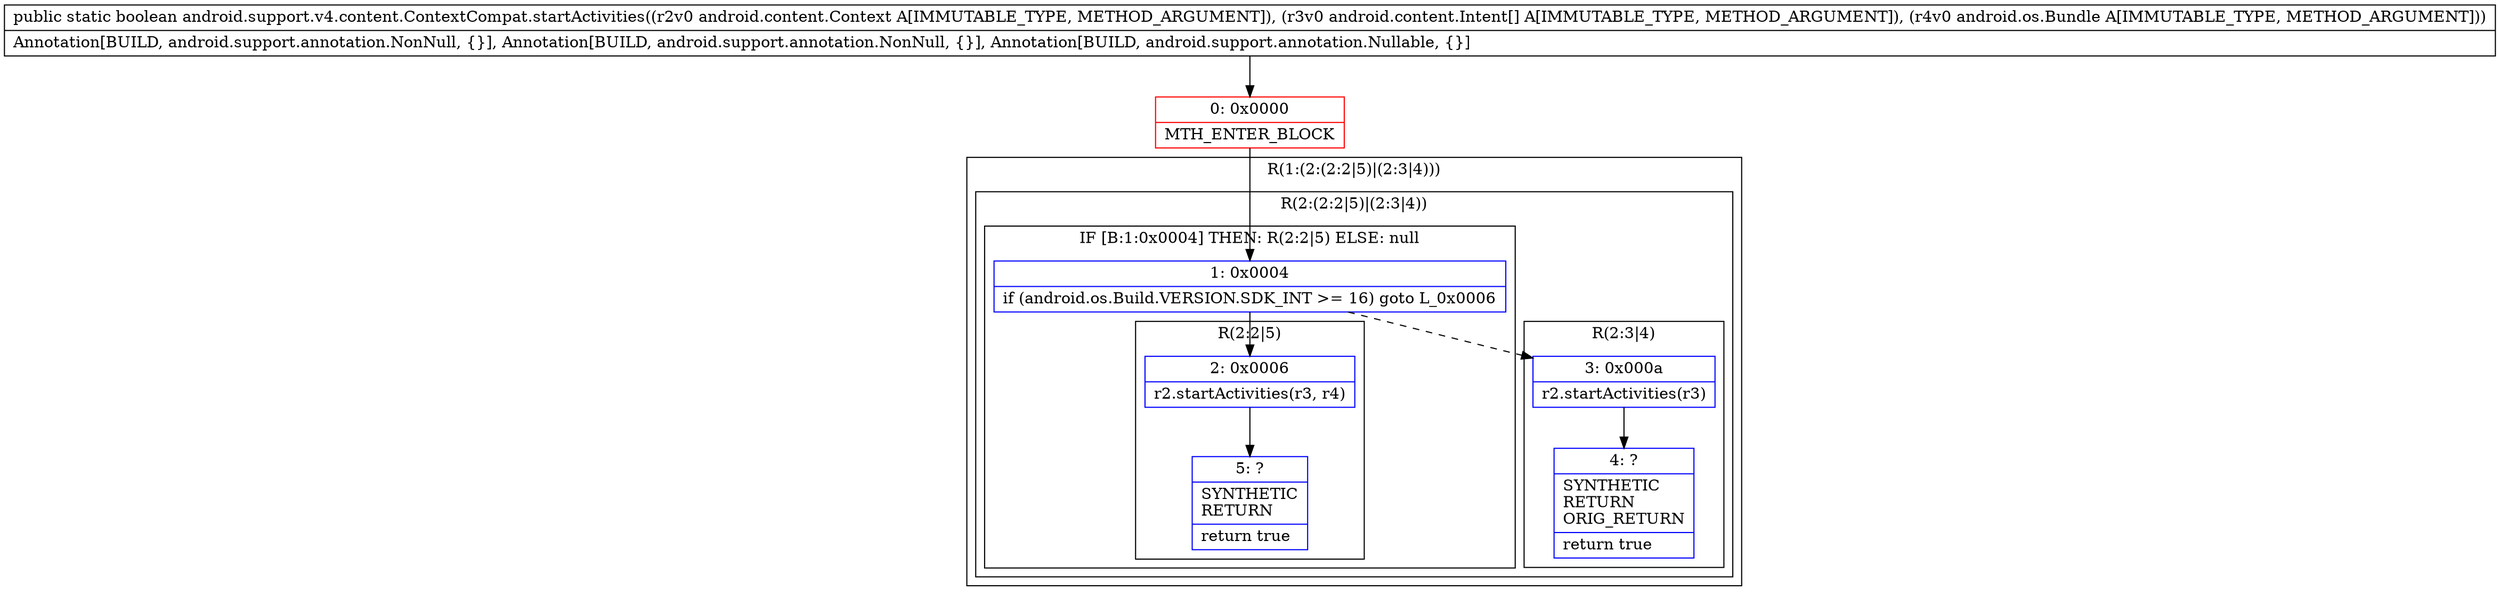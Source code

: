 digraph "CFG forandroid.support.v4.content.ContextCompat.startActivities(Landroid\/content\/Context;[Landroid\/content\/Intent;Landroid\/os\/Bundle;)Z" {
subgraph cluster_Region_1099673347 {
label = "R(1:(2:(2:2|5)|(2:3|4)))";
node [shape=record,color=blue];
subgraph cluster_Region_366093225 {
label = "R(2:(2:2|5)|(2:3|4))";
node [shape=record,color=blue];
subgraph cluster_IfRegion_346099062 {
label = "IF [B:1:0x0004] THEN: R(2:2|5) ELSE: null";
node [shape=record,color=blue];
Node_1 [shape=record,label="{1\:\ 0x0004|if (android.os.Build.VERSION.SDK_INT \>= 16) goto L_0x0006\l}"];
subgraph cluster_Region_270583446 {
label = "R(2:2|5)";
node [shape=record,color=blue];
Node_2 [shape=record,label="{2\:\ 0x0006|r2.startActivities(r3, r4)\l}"];
Node_5 [shape=record,label="{5\:\ ?|SYNTHETIC\lRETURN\l|return true\l}"];
}
}
subgraph cluster_Region_214929446 {
label = "R(2:3|4)";
node [shape=record,color=blue];
Node_3 [shape=record,label="{3\:\ 0x000a|r2.startActivities(r3)\l}"];
Node_4 [shape=record,label="{4\:\ ?|SYNTHETIC\lRETURN\lORIG_RETURN\l|return true\l}"];
}
}
}
Node_0 [shape=record,color=red,label="{0\:\ 0x0000|MTH_ENTER_BLOCK\l}"];
MethodNode[shape=record,label="{public static boolean android.support.v4.content.ContextCompat.startActivities((r2v0 android.content.Context A[IMMUTABLE_TYPE, METHOD_ARGUMENT]), (r3v0 android.content.Intent[] A[IMMUTABLE_TYPE, METHOD_ARGUMENT]), (r4v0 android.os.Bundle A[IMMUTABLE_TYPE, METHOD_ARGUMENT]))  | Annotation[BUILD, android.support.annotation.NonNull, \{\}], Annotation[BUILD, android.support.annotation.NonNull, \{\}], Annotation[BUILD, android.support.annotation.Nullable, \{\}]\l}"];
MethodNode -> Node_0;
Node_1 -> Node_2;
Node_1 -> Node_3[style=dashed];
Node_2 -> Node_5;
Node_3 -> Node_4;
Node_0 -> Node_1;
}

